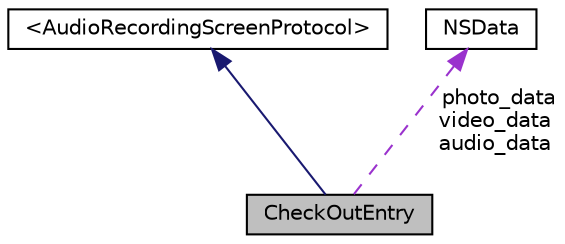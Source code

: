digraph G
{
  edge [fontname="Helvetica",fontsize="10",labelfontname="Helvetica",labelfontsize="10"];
  node [fontname="Helvetica",fontsize="10",shape=record];
  Node1 [label="CheckOutEntry",height=0.2,width=0.4,color="black", fillcolor="grey75", style="filled" fontcolor="black"];
  Node2 -> Node1 [dir="back",color="midnightblue",fontsize="10",style="solid",fontname="Helvetica"];
  Node2 [label="\<AudioRecordingScreenProtocol\>",height=0.2,width=0.4,color="black", fillcolor="white", style="filled",URL="$protocol_audio_recording_screen_protocol-p.html"];
  Node3 -> Node1 [dir="back",color="darkorchid3",fontsize="10",style="dashed",label=" photo_data\nvideo_data\naudio_data" ,fontname="Helvetica"];
  Node3 [label="NSData",height=0.2,width=0.4,color="black", fillcolor="white", style="filled",URL="$class_n_s_data.html"];
}
